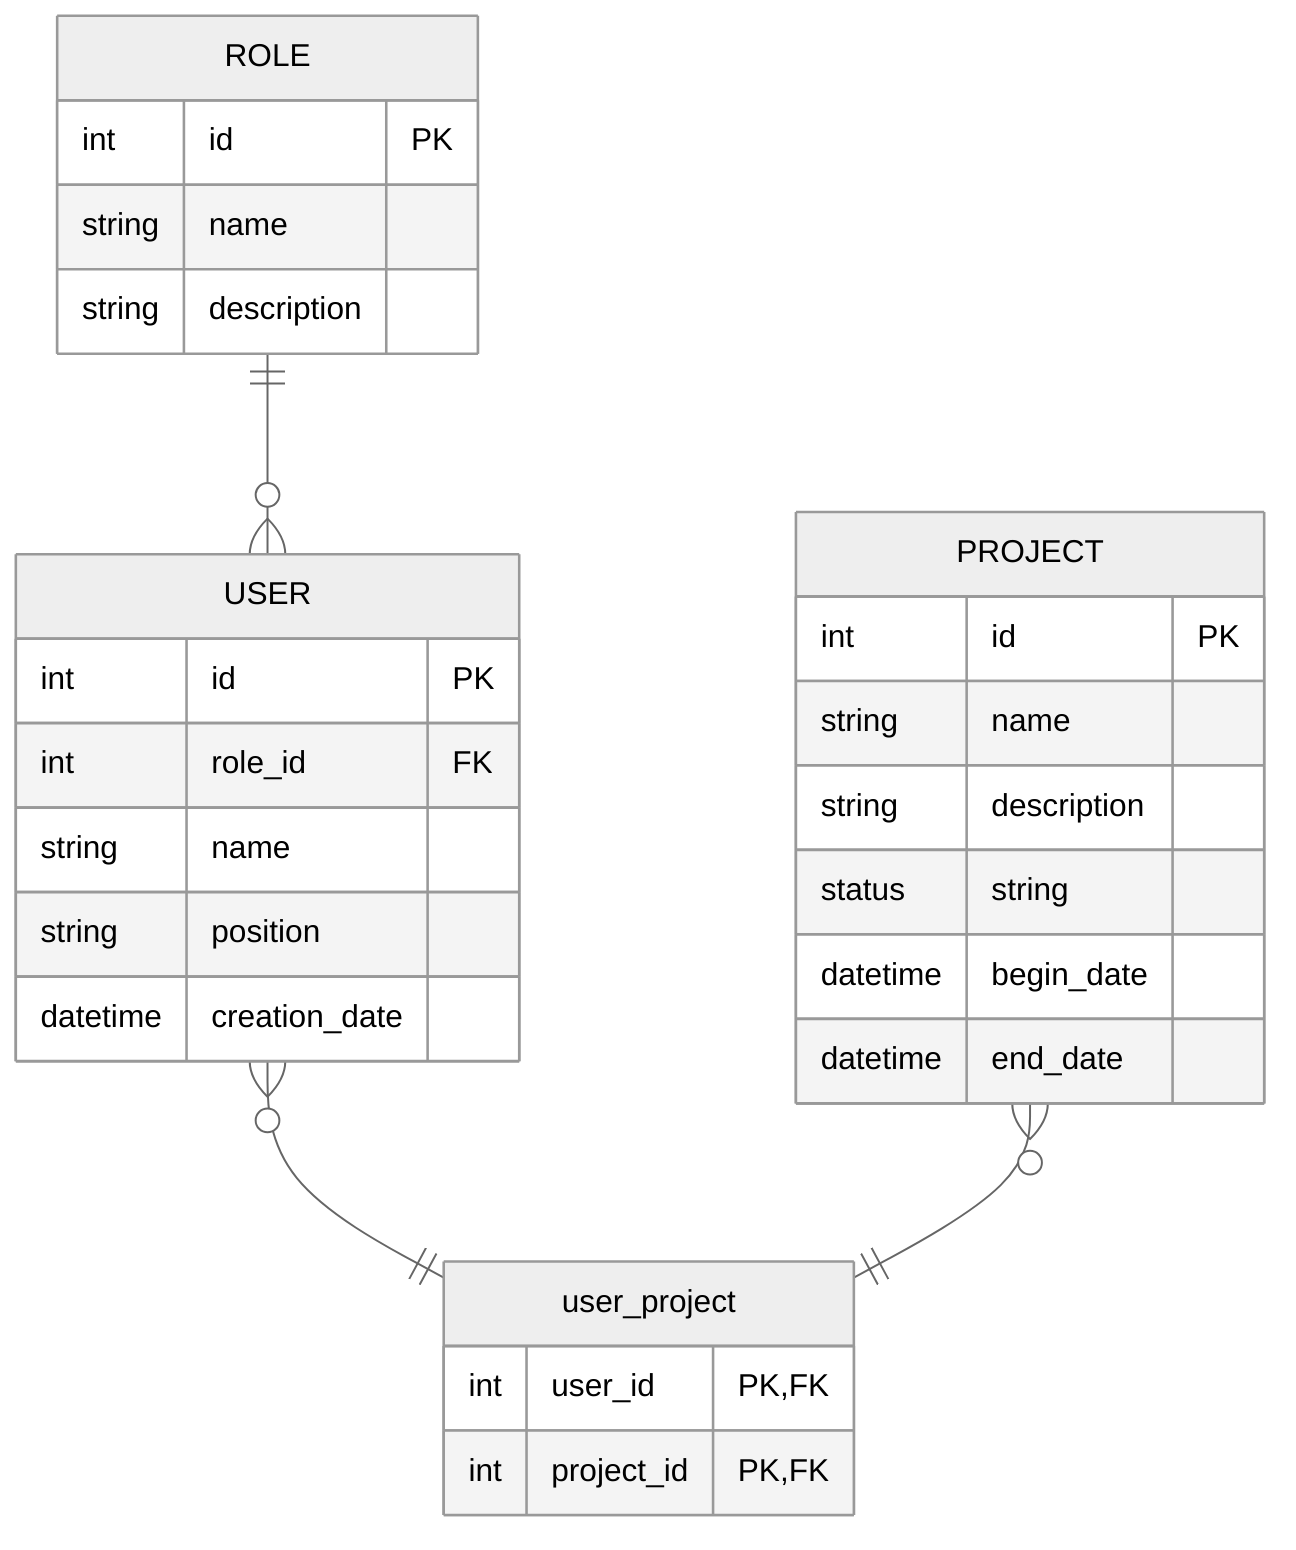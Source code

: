 ---
config:
  theme: neutral
---
erDiagram
    USER {
        int id PK 
        int role_id FK
        string name
        string position
        datetime creation_date
    }
    ROLE {
        int id PK
        string name
        string description
    }
    PROJECT {
        int id PK
        string name
        string description
        status string
        datetime begin_date
        datetime end_date
    }
    user_project {
        int user_id PK, FK
        int project_id PK, FK
    }
    ROLE ||--o{ USER : ""
    USER }o--|| user_project : ""
    PROJECT }o--|| user_project : ""